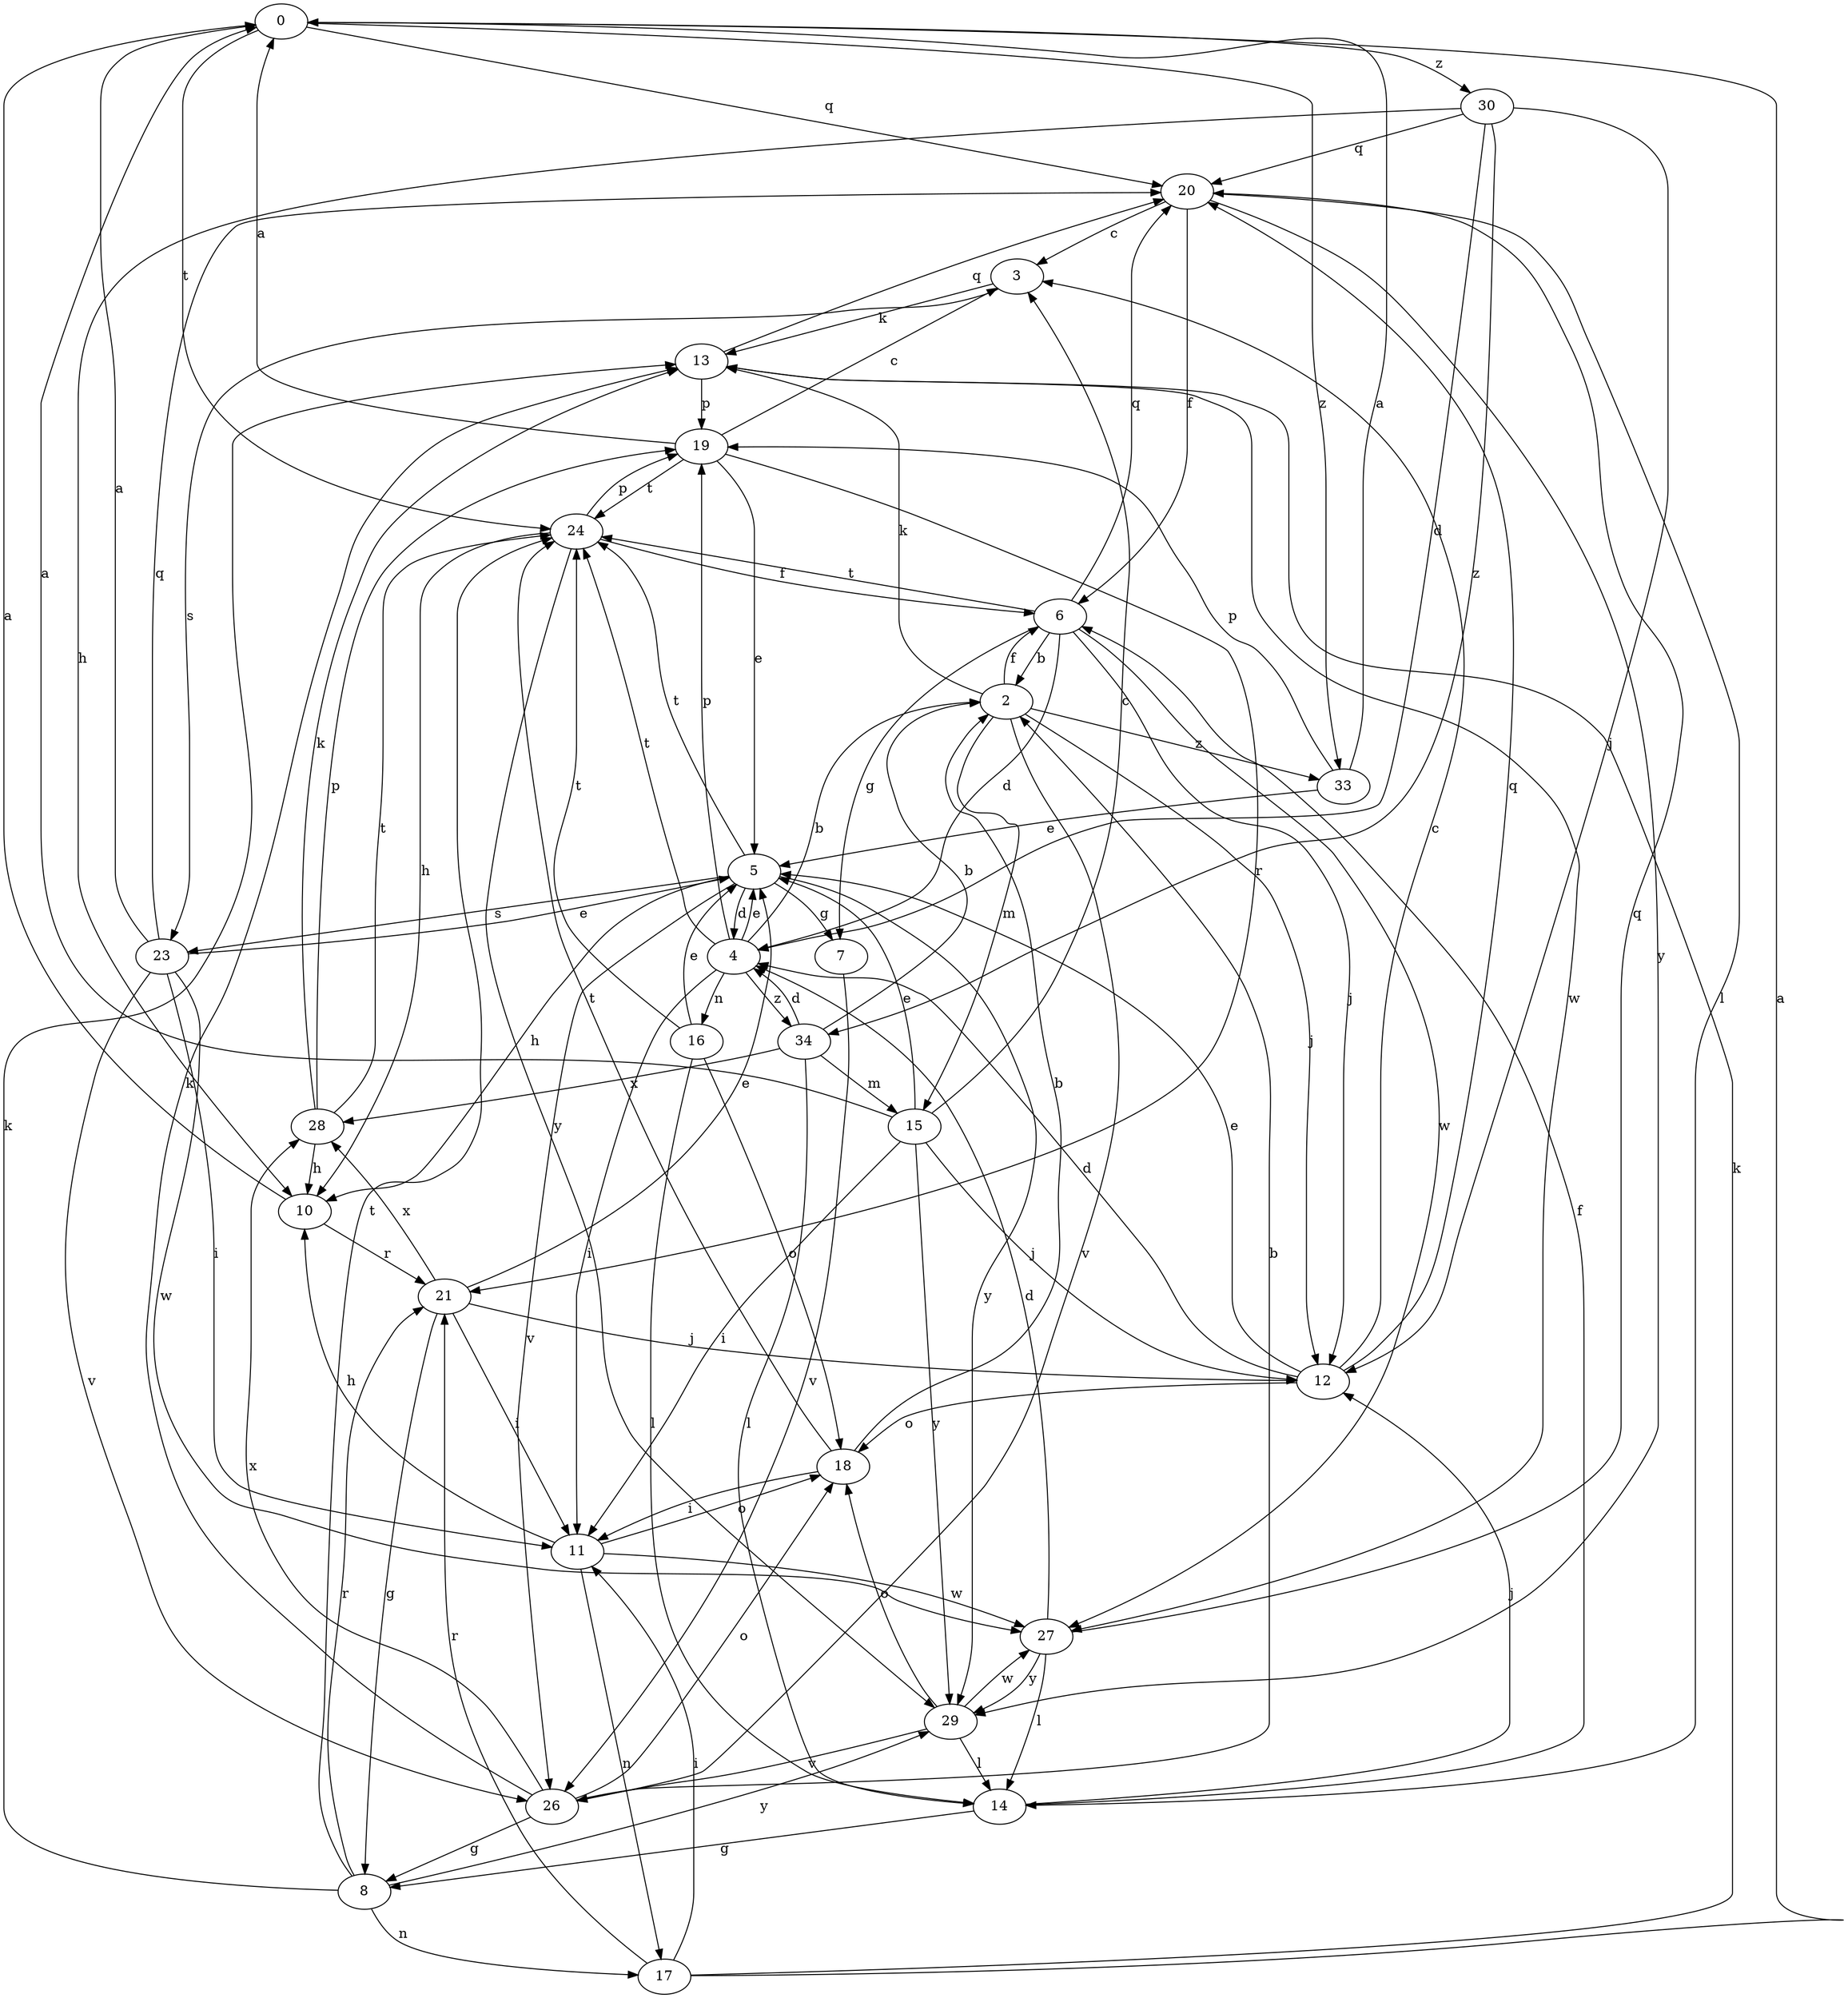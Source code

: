 strict digraph  {
0;
2;
3;
4;
5;
6;
7;
8;
10;
11;
12;
13;
14;
15;
16;
17;
18;
19;
20;
21;
23;
24;
26;
27;
28;
29;
30;
33;
34;
0 -> 20  [label=q];
0 -> 24  [label=t];
0 -> 30  [label=z];
0 -> 33  [label=z];
2 -> 6  [label=f];
2 -> 12  [label=j];
2 -> 13  [label=k];
2 -> 15  [label=m];
2 -> 26  [label=v];
2 -> 33  [label=z];
3 -> 13  [label=k];
3 -> 23  [label=s];
4 -> 2  [label=b];
4 -> 5  [label=e];
4 -> 11  [label=i];
4 -> 16  [label=n];
4 -> 19  [label=p];
4 -> 24  [label=t];
4 -> 34  [label=z];
5 -> 4  [label=d];
5 -> 7  [label=g];
5 -> 10  [label=h];
5 -> 23  [label=s];
5 -> 24  [label=t];
5 -> 26  [label=v];
5 -> 29  [label=y];
6 -> 2  [label=b];
6 -> 4  [label=d];
6 -> 7  [label=g];
6 -> 12  [label=j];
6 -> 20  [label=q];
6 -> 24  [label=t];
6 -> 27  [label=w];
7 -> 26  [label=v];
8 -> 13  [label=k];
8 -> 17  [label=n];
8 -> 21  [label=r];
8 -> 24  [label=t];
8 -> 29  [label=y];
10 -> 0  [label=a];
10 -> 21  [label=r];
11 -> 10  [label=h];
11 -> 17  [label=n];
11 -> 18  [label=o];
11 -> 27  [label=w];
12 -> 3  [label=c];
12 -> 4  [label=d];
12 -> 5  [label=e];
12 -> 18  [label=o];
12 -> 20  [label=q];
13 -> 19  [label=p];
13 -> 20  [label=q];
13 -> 27  [label=w];
14 -> 6  [label=f];
14 -> 8  [label=g];
14 -> 12  [label=j];
15 -> 0  [label=a];
15 -> 3  [label=c];
15 -> 5  [label=e];
15 -> 11  [label=i];
15 -> 12  [label=j];
15 -> 29  [label=y];
16 -> 5  [label=e];
16 -> 14  [label=l];
16 -> 18  [label=o];
16 -> 24  [label=t];
17 -> 0  [label=a];
17 -> 11  [label=i];
17 -> 13  [label=k];
17 -> 21  [label=r];
18 -> 2  [label=b];
18 -> 11  [label=i];
18 -> 24  [label=t];
19 -> 0  [label=a];
19 -> 3  [label=c];
19 -> 5  [label=e];
19 -> 21  [label=r];
19 -> 24  [label=t];
20 -> 3  [label=c];
20 -> 6  [label=f];
20 -> 14  [label=l];
20 -> 29  [label=y];
21 -> 5  [label=e];
21 -> 8  [label=g];
21 -> 11  [label=i];
21 -> 12  [label=j];
21 -> 28  [label=x];
23 -> 0  [label=a];
23 -> 5  [label=e];
23 -> 11  [label=i];
23 -> 20  [label=q];
23 -> 26  [label=v];
23 -> 27  [label=w];
24 -> 6  [label=f];
24 -> 10  [label=h];
24 -> 19  [label=p];
24 -> 29  [label=y];
26 -> 2  [label=b];
26 -> 8  [label=g];
26 -> 13  [label=k];
26 -> 18  [label=o];
26 -> 28  [label=x];
27 -> 4  [label=d];
27 -> 14  [label=l];
27 -> 20  [label=q];
27 -> 29  [label=y];
28 -> 10  [label=h];
28 -> 13  [label=k];
28 -> 19  [label=p];
28 -> 24  [label=t];
29 -> 14  [label=l];
29 -> 18  [label=o];
29 -> 26  [label=v];
29 -> 27  [label=w];
30 -> 4  [label=d];
30 -> 10  [label=h];
30 -> 12  [label=j];
30 -> 20  [label=q];
30 -> 34  [label=z];
33 -> 0  [label=a];
33 -> 5  [label=e];
33 -> 19  [label=p];
34 -> 2  [label=b];
34 -> 4  [label=d];
34 -> 14  [label=l];
34 -> 15  [label=m];
34 -> 28  [label=x];
}
